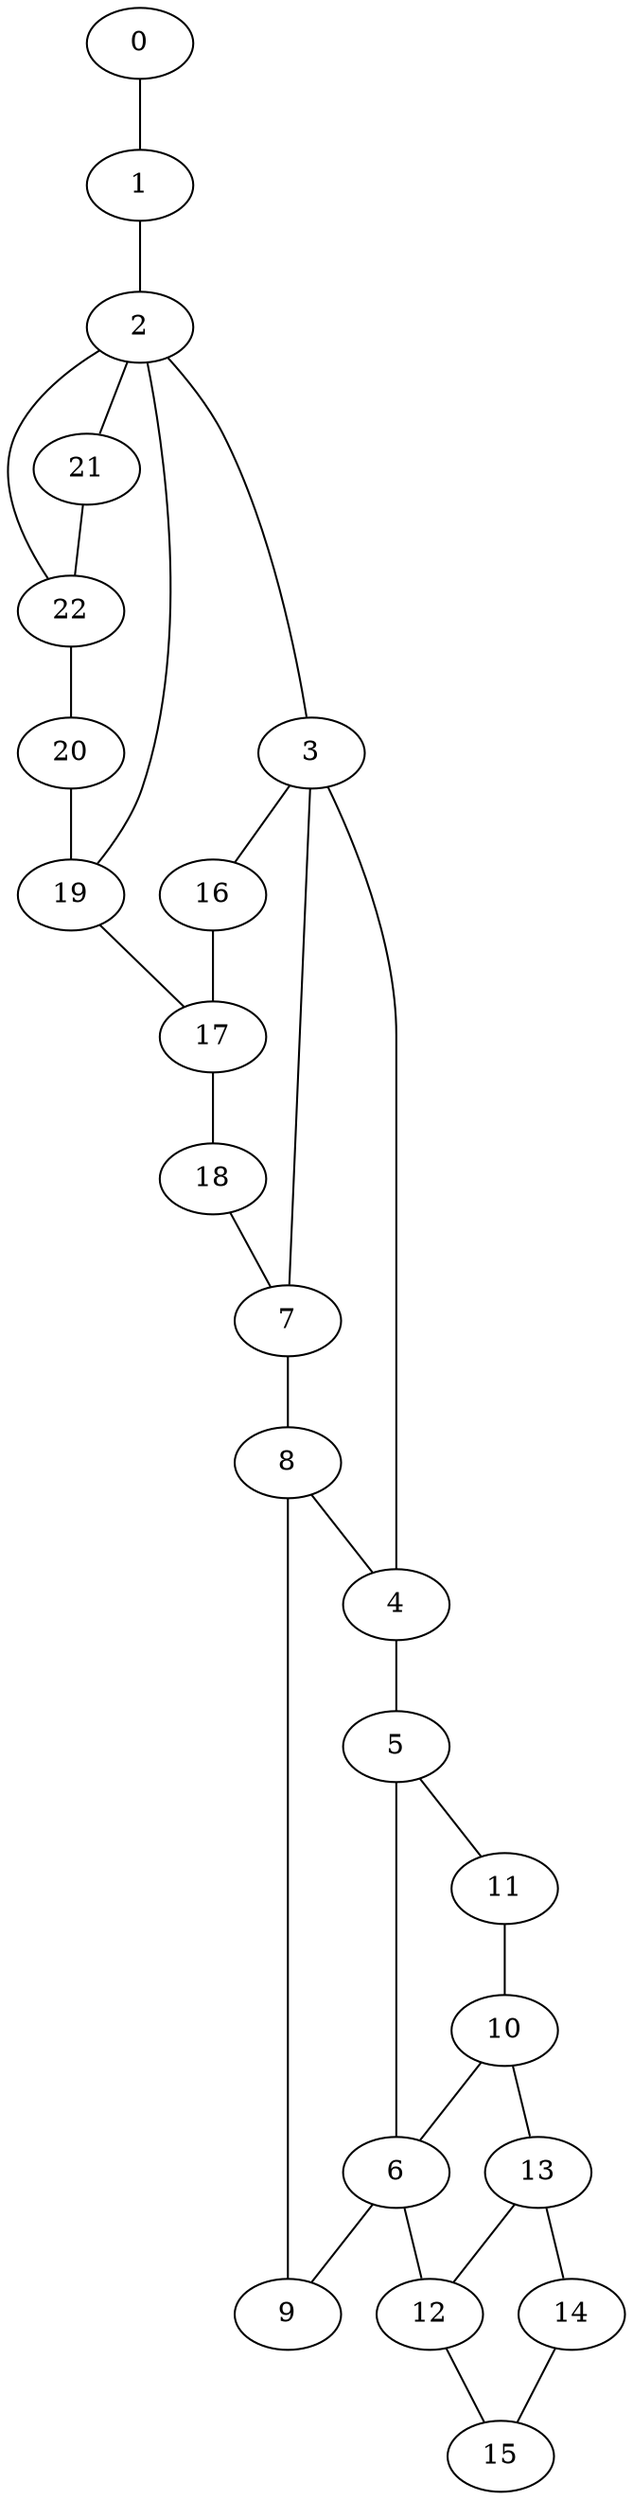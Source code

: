 graph G {
0;
1;
2;
3;
4;
5;
6;
7;
8;
9;
10;
11;
12;
13;
14;
15;
16;
17;
18;
19;
20;
21;
22;
0--1 ;
1--2 ;
2--3 ;
3--4 ;
4--5 ;
5--6 ;
6--12 ;
12--15 ;
2--22 ;
2--21 ;
21--22 ;
22--20 ;
20--19 ;
19--2 ;
19--17 ;
3--16 ;
16--17 ;
17--18 ;
18--7 ;
7--3 ;
7--8 ;
8--4 ;
8--9 ;
5--11 ;
11--10 ;
10--6 ;
6--9 ;
10--13 ;
13--12 ;
13--14 ;
14--15 ;
}
